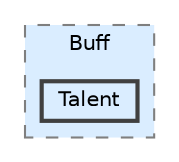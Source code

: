 digraph "Q:/IdleWave/Projet/Assets/Scripts/RogueGenesia/Survival/Buff/Talent"
{
 // LATEX_PDF_SIZE
  bgcolor="transparent";
  edge [fontname=Helvetica,fontsize=10,labelfontname=Helvetica,labelfontsize=10];
  node [fontname=Helvetica,fontsize=10,shape=box,height=0.2,width=0.4];
  compound=true
  subgraph clusterdir_fd73079aba80a91e057034f675db5c1f {
    graph [ bgcolor="#daedff", pencolor="grey50", label="Buff", fontname=Helvetica,fontsize=10 style="filled,dashed", URL="dir_fd73079aba80a91e057034f675db5c1f.html",tooltip=""]
  dir_f8c651af15bbf7e2b3157402f2bccb71 [label="Talent", fillcolor="#daedff", color="grey25", style="filled,bold", URL="dir_f8c651af15bbf7e2b3157402f2bccb71.html",tooltip=""];
  }
}
